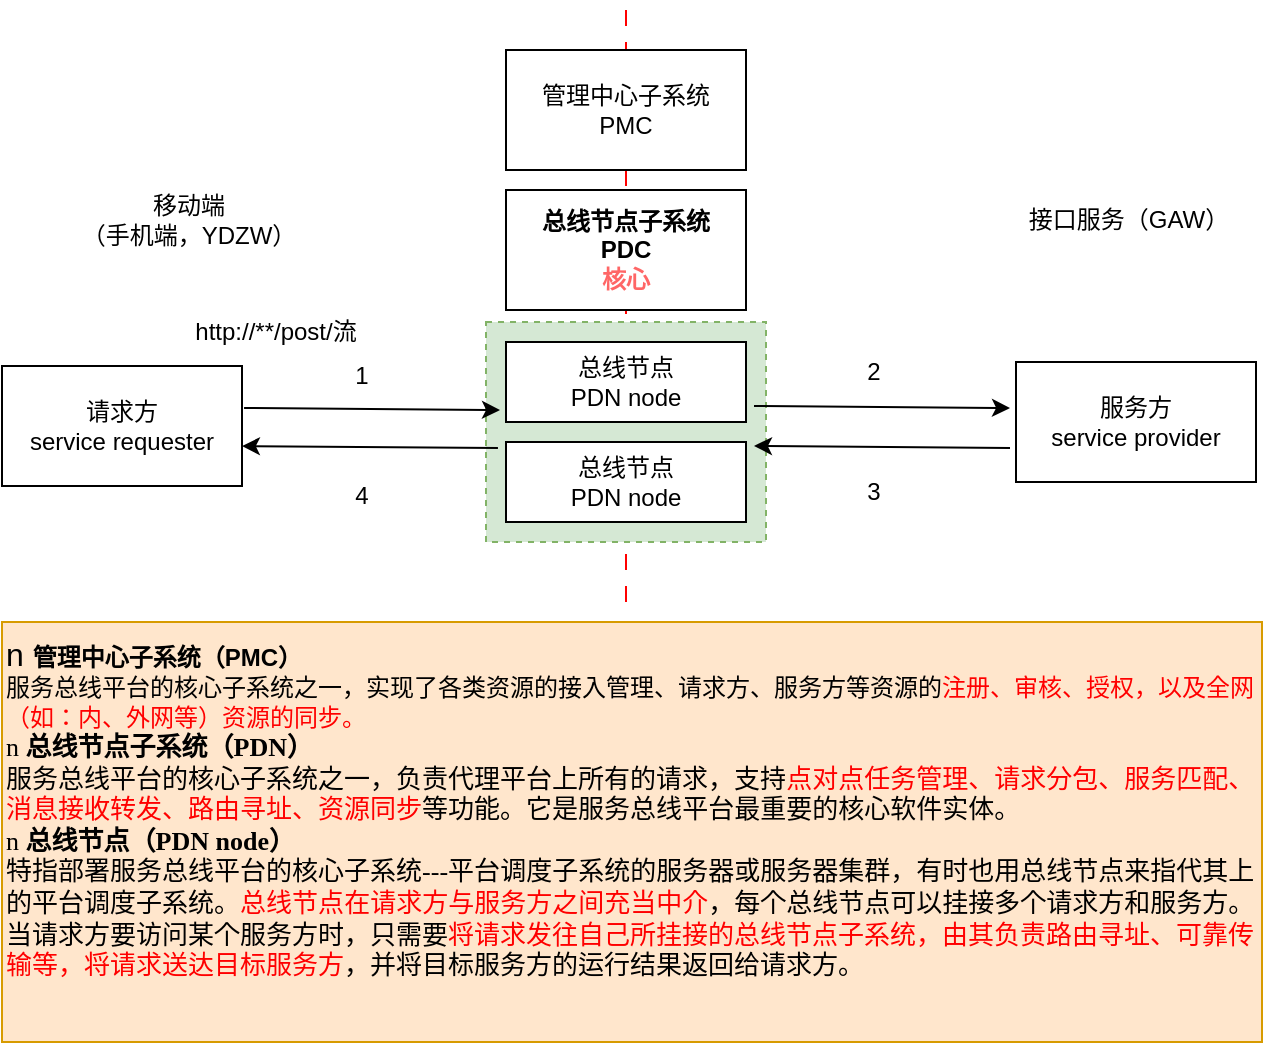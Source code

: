 <mxfile version="24.7.15">
  <diagram name="第 1 页" id="ZcEf7aJKJCeWP8L_aRb3">
    <mxGraphModel dx="1195" dy="1784" grid="1" gridSize="10" guides="1" tooltips="1" connect="1" arrows="1" fold="1" page="1" pageScale="1" pageWidth="827" pageHeight="1169" math="0" shadow="0">
      <root>
        <mxCell id="0" />
        <mxCell id="1" parent="0" />
        <mxCell id="Qc9PiRafTRn_lZ-FXjk0-23" value="" style="endArrow=none;html=1;rounded=0;dashed=1;dashPattern=8 8;strokeColor=#FF0000;strokeWidth=1;" edge="1" parent="1">
          <mxGeometry width="50" height="50" relative="1" as="geometry">
            <mxPoint x="340" y="290" as="sourcePoint" />
            <mxPoint x="340" y="-10" as="targetPoint" />
          </mxGeometry>
        </mxCell>
        <mxCell id="Qc9PiRafTRn_lZ-FXjk0-19" value="" style="rounded=0;whiteSpace=wrap;html=1;dashed=1;fillColor=#d5e8d4;strokeColor=#82b366;" vertex="1" parent="1">
          <mxGeometry x="270" y="150" width="140" height="110" as="geometry" />
        </mxCell>
        <mxCell id="Qc9PiRafTRn_lZ-FXjk0-1" value="管理中心子系统&lt;div&gt;PMC&lt;/div&gt;" style="rounded=0;whiteSpace=wrap;html=1;" vertex="1" parent="1">
          <mxGeometry x="280" y="14" width="120" height="60" as="geometry" />
        </mxCell>
        <mxCell id="Qc9PiRafTRn_lZ-FXjk0-2" value="请求方&lt;div&gt;service requester&lt;/div&gt;" style="rounded=0;whiteSpace=wrap;html=1;" vertex="1" parent="1">
          <mxGeometry x="28" y="172" width="120" height="60" as="geometry" />
        </mxCell>
        <mxCell id="Qc9PiRafTRn_lZ-FXjk0-3" value="服务方&lt;div&gt;service provider&lt;/div&gt;" style="rounded=0;whiteSpace=wrap;html=1;" vertex="1" parent="1">
          <mxGeometry x="535" y="170" width="120" height="60" as="geometry" />
        </mxCell>
        <mxCell id="Qc9PiRafTRn_lZ-FXjk0-4" value="总线节点子系统&lt;div&gt;PDC&lt;/div&gt;&lt;div&gt;&lt;font color=&quot;#ff6666&quot;&gt;核心&lt;/font&gt;&lt;/div&gt;" style="rounded=0;whiteSpace=wrap;html=1;fontStyle=1" vertex="1" parent="1">
          <mxGeometry x="280" y="84" width="120" height="60" as="geometry" />
        </mxCell>
        <mxCell id="Qc9PiRafTRn_lZ-FXjk0-5" value="总线节点&lt;div&gt;PDN node&lt;/div&gt;" style="rounded=0;whiteSpace=wrap;html=1;" vertex="1" parent="1">
          <mxGeometry x="280" y="160" width="120" height="40" as="geometry" />
        </mxCell>
        <mxCell id="Qc9PiRafTRn_lZ-FXjk0-6" value="" style="endArrow=classic;html=1;rounded=0;entryX=-0.025;entryY=0.4;entryDx=0;entryDy=0;entryPerimeter=0;exitX=0.992;exitY=0.383;exitDx=0;exitDy=0;exitPerimeter=0;" edge="1" parent="1">
          <mxGeometry width="50" height="50" relative="1" as="geometry">
            <mxPoint x="149.04" y="192.98" as="sourcePoint" />
            <mxPoint x="277" y="194" as="targetPoint" />
          </mxGeometry>
        </mxCell>
        <mxCell id="Qc9PiRafTRn_lZ-FXjk0-7" value="" style="endArrow=classic;html=1;rounded=0;entryX=-0.025;entryY=0.4;entryDx=0;entryDy=0;entryPerimeter=0;exitX=0.992;exitY=0.383;exitDx=0;exitDy=0;exitPerimeter=0;" edge="1" parent="1">
          <mxGeometry width="50" height="50" relative="1" as="geometry">
            <mxPoint x="404" y="192" as="sourcePoint" />
            <mxPoint x="532" y="193" as="targetPoint" />
          </mxGeometry>
        </mxCell>
        <mxCell id="Qc9PiRafTRn_lZ-FXjk0-8" value="" style="endArrow=classic;html=1;rounded=0;entryX=-0.025;entryY=0.4;entryDx=0;entryDy=0;entryPerimeter=0;exitX=0.992;exitY=0.383;exitDx=0;exitDy=0;exitPerimeter=0;" edge="1" parent="1">
          <mxGeometry width="50" height="50" relative="1" as="geometry">
            <mxPoint x="275.96" y="213.02" as="sourcePoint" />
            <mxPoint x="147.96" y="212.02" as="targetPoint" />
          </mxGeometry>
        </mxCell>
        <mxCell id="Qc9PiRafTRn_lZ-FXjk0-9" value="" style="endArrow=classic;html=1;rounded=0;entryX=-0.025;entryY=0.4;entryDx=0;entryDy=0;entryPerimeter=0;exitX=0.992;exitY=0.383;exitDx=0;exitDy=0;exitPerimeter=0;" edge="1" parent="1">
          <mxGeometry width="50" height="50" relative="1" as="geometry">
            <mxPoint x="532" y="213" as="sourcePoint" />
            <mxPoint x="404" y="212" as="targetPoint" />
          </mxGeometry>
        </mxCell>
        <mxCell id="Qc9PiRafTRn_lZ-FXjk0-10" value="总线节点&lt;div&gt;PDN node&lt;/div&gt;" style="rounded=0;whiteSpace=wrap;html=1;" vertex="1" parent="1">
          <mxGeometry x="280" y="210" width="120" height="40" as="geometry" />
        </mxCell>
        <mxCell id="Qc9PiRafTRn_lZ-FXjk0-11" value="1" style="text;html=1;align=center;verticalAlign=middle;whiteSpace=wrap;rounded=0;" vertex="1" parent="1">
          <mxGeometry x="178" y="162" width="60" height="30" as="geometry" />
        </mxCell>
        <mxCell id="Qc9PiRafTRn_lZ-FXjk0-12" value="2" style="text;html=1;align=center;verticalAlign=middle;whiteSpace=wrap;rounded=0;" vertex="1" parent="1">
          <mxGeometry x="434" y="160" width="60" height="30" as="geometry" />
        </mxCell>
        <mxCell id="Qc9PiRafTRn_lZ-FXjk0-15" value="3" style="text;html=1;align=center;verticalAlign=middle;whiteSpace=wrap;rounded=0;" vertex="1" parent="1">
          <mxGeometry x="434" y="220" width="60" height="30" as="geometry" />
        </mxCell>
        <mxCell id="Qc9PiRafTRn_lZ-FXjk0-16" value="4" style="text;html=1;align=center;verticalAlign=middle;whiteSpace=wrap;rounded=0;" vertex="1" parent="1">
          <mxGeometry x="178" y="222" width="60" height="30" as="geometry" />
        </mxCell>
        <mxCell id="Qc9PiRafTRn_lZ-FXjk0-18" value="&lt;font face=&quot;Helvetica&quot;&gt;&lt;span style=&quot;text-indent: -21pt; background-color: initial; font-size: 12pt;&quot;&gt;n&amp;nbsp;&lt;/span&gt;&lt;b style=&quot;text-indent: -21pt; background-color: initial;&quot;&gt;管理&lt;/b&gt;&lt;b style=&quot;text-indent: -21pt; background-color: initial;&quot;&gt;中心&lt;/b&gt;&lt;b style=&quot;text-indent: -21pt; background-color: initial;&quot;&gt;子系统（PMC）&lt;/b&gt;&lt;/font&gt;&lt;div&gt;&lt;font face=&quot;g2yMa6rsrT6qIR5kGWK0&quot;&gt;服务总线平台的核心子系统之一，实现了各类资源的接入管理、请求方、服务方等资源的&lt;font color=&quot;#ff0000&quot;&gt;注册、审核、授权，以及全网（如：内、外网等）资源的同步。&lt;/font&gt;&lt;/font&gt;&lt;/div&gt;&lt;div&gt;&lt;font face=&quot;g2yMa6rsrT6qIR5kGWK0&quot;&gt;&lt;span style=&quot;text-indent: -18.05pt; font-size: 13px; background-color: initial;&quot;&gt;n&amp;nbsp;&lt;/span&gt;&lt;b style=&quot;text-indent: -18.05pt; font-size: 13px; background-color: initial;&quot;&gt;总线节点&lt;/b&gt;&lt;b style=&quot;text-indent: -18.05pt; font-size: 13px; background-color: initial;&quot;&gt;子系统（PDN）&lt;/b&gt;&lt;/font&gt;&lt;/div&gt;&lt;div&gt;&lt;font face=&quot;g2yMa6rsrT6qIR5kGWK0&quot;&gt;&lt;span style=&quot;text-indent: 21pt; font-size: 13px; background-color: initial;&quot;&gt;服务总线&lt;/span&gt;&lt;span style=&quot;text-indent: 21pt; font-size: 13px; background-color: initial;&quot;&gt;平台的核心子系统之一&lt;/span&gt;&lt;span style=&quot;text-indent: 21pt; font-size: 13px; background-color: initial;&quot;&gt;，&lt;/span&gt;&lt;span style=&quot;text-indent: 21pt; font-size: 13px; background-color: initial;&quot;&gt;负责代理平台上所有的请求，支持&lt;font color=&quot;#ff0000&quot;&gt;点对点任务管理、请求分包、服务匹配、消息接收转发、路由寻址、资源同步&lt;/font&gt;等功能&lt;/span&gt;&lt;span style=&quot;text-indent: 21pt; font-size: 13px; background-color: initial;&quot;&gt;。它是&lt;/span&gt;&lt;span style=&quot;text-indent: 21pt; font-size: 13px; background-color: initial;&quot;&gt;服务总线&lt;/span&gt;&lt;span style=&quot;text-indent: 21pt; font-size: 13px; background-color: initial;&quot;&gt;平台最重要的核心软件实体。&lt;/span&gt;&lt;/font&gt;&lt;/div&gt;&lt;div&gt;&lt;span style=&quot;font-family: &amp;quot;Times New Roman&amp;quot;; text-indent: -18.05pt; font-size: 13px; background-color: initial;&quot;&gt;n&amp;nbsp;&lt;/span&gt;&lt;b style=&quot;font-family: &amp;quot;Times New Roman&amp;quot;; text-indent: -18.05pt; font-size: 13px; background-color: initial;&quot;&gt;总线节点&lt;/b&gt;&lt;b style=&quot;font-family: &amp;quot;Times New Roman&amp;quot;; text-indent: -18.05pt; font-size: 13px; background-color: initial;&quot;&gt;（PDN node）&lt;/b&gt;&lt;/div&gt;&lt;div&gt;&lt;font style=&quot;font-family: FajOhG5ZUKjqoIJDk59t; text-indent: 21pt; font-size: 13px; background-color: initial;&quot;&gt;特指部署&lt;/font&gt;&lt;span style=&quot;font-family: FajOhG5ZUKjqoIJDk59t; text-indent: 21pt; font-size: 13px; background-color: initial;&quot;&gt;服务总线&lt;/span&gt;&lt;font style=&quot;font-family: FajOhG5ZUKjqoIJDk59t; text-indent: 21pt; font-size: 13px; background-color: initial;&quot;&gt;平台的核心子系统&lt;/font&gt;&lt;span style=&quot;font-family: FajOhG5ZUKjqoIJDk59t; text-indent: 21pt; font-size: 13px; background-color: initial;&quot;&gt;---&lt;/span&gt;&lt;span style=&quot;font-family: FajOhG5ZUKjqoIJDk59t; text-indent: 21pt; font-size: 13px; background-color: initial;&quot;&gt;平台&lt;/span&gt;&lt;font style=&quot;font-family: FajOhG5ZUKjqoIJDk59t; text-indent: 21pt; font-size: 13px; background-color: initial;&quot;&gt;调度子系统的服务器或服务器集群&lt;/font&gt;&lt;span style=&quot;font-family: FajOhG5ZUKjqoIJDk59t; text-indent: 21pt; font-size: 13px; background-color: initial;&quot;&gt;，&lt;/span&gt;&lt;font style=&quot;font-family: FajOhG5ZUKjqoIJDk59t; text-indent: 21pt; font-size: 13px; background-color: initial;&quot;&gt;有时也用&lt;/font&gt;&lt;span style=&quot;font-family: FajOhG5ZUKjqoIJDk59t; text-indent: 21pt; font-size: 13px; background-color: initial;&quot;&gt;总线节点&lt;/span&gt;&lt;font style=&quot;font-family: FajOhG5ZUKjqoIJDk59t; text-indent: 21pt; font-size: 13px; background-color: initial;&quot;&gt;来指代其上的&lt;/font&gt;&lt;span style=&quot;font-family: FajOhG5ZUKjqoIJDk59t; text-indent: 21pt; font-size: 13px; background-color: initial;&quot;&gt;平台&lt;/span&gt;&lt;font style=&quot;font-family: FajOhG5ZUKjqoIJDk59t; text-indent: 21pt; font-size: 13px; background-color: initial;&quot;&gt;调度子系统。&lt;/font&gt;&lt;span style=&quot;font-family: FajOhG5ZUKjqoIJDk59t; text-indent: 21pt; font-size: 13px; background-color: initial;&quot;&gt;&lt;font color=&quot;#ff0000&quot;&gt;总线节点&lt;/font&gt;&lt;/span&gt;&lt;font style=&quot;font-family: FajOhG5ZUKjqoIJDk59t; text-indent: 21pt; font-size: 13px; background-color: initial;&quot;&gt;&lt;font color=&quot;#ff0000&quot;&gt;在请求方与服务方之间充当中介&lt;/font&gt;，每个&lt;/font&gt;&lt;span style=&quot;font-family: FajOhG5ZUKjqoIJDk59t; text-indent: 21pt; font-size: 13px; background-color: initial;&quot;&gt;总线节点&lt;/span&gt;&lt;font style=&quot;font-family: FajOhG5ZUKjqoIJDk59t; text-indent: 21pt; font-size: 13px; background-color: initial;&quot;&gt;可以挂接多个请求方和服务方。&lt;/font&gt;&lt;/div&gt;&lt;div&gt;&lt;span style=&quot;font-family: FajOhG5ZUKjqoIJDk59t; text-indent: 21pt; font-size: 13px; background-color: initial;&quot;&gt;当请求方要访问某个服务方时，只需要&lt;font color=&quot;#ff0000&quot;&gt;将请求发往自己所挂接的总线节点子系统，由其负责路由寻址、可靠传输等，将请求送达目标服务方&lt;/font&gt;，并将目标服务方的运行结果返回给请求方。&lt;/span&gt;&lt;/div&gt;&lt;div&gt;&lt;br&gt;&lt;/div&gt;" style="text;whiteSpace=wrap;html=1;fillColor=#ffe6cc;strokeColor=#d79b00;" vertex="1" parent="1">
          <mxGeometry x="28" y="300" width="630" height="210" as="geometry" />
        </mxCell>
        <mxCell id="Qc9PiRafTRn_lZ-FXjk0-20" value="http://**/post/流" style="text;html=1;align=center;verticalAlign=middle;whiteSpace=wrap;rounded=0;" vertex="1" parent="1">
          <mxGeometry x="120" y="140" width="90" height="30" as="geometry" />
        </mxCell>
        <mxCell id="Qc9PiRafTRn_lZ-FXjk0-21" value="移动端&lt;div&gt;（手机端，YDZW）&lt;/div&gt;" style="text;html=1;align=center;verticalAlign=middle;whiteSpace=wrap;rounded=0;" vertex="1" parent="1">
          <mxGeometry x="43" y="84" width="157" height="30" as="geometry" />
        </mxCell>
        <mxCell id="Qc9PiRafTRn_lZ-FXjk0-22" value="接口服务（GAW）" style="text;html=1;align=center;verticalAlign=middle;whiteSpace=wrap;rounded=0;" vertex="1" parent="1">
          <mxGeometry x="528" y="84" width="127" height="30" as="geometry" />
        </mxCell>
      </root>
    </mxGraphModel>
  </diagram>
</mxfile>
